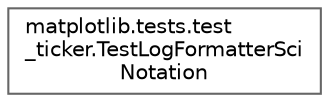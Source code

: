 digraph "Graphical Class Hierarchy"
{
 // LATEX_PDF_SIZE
  bgcolor="transparent";
  edge [fontname=Helvetica,fontsize=10,labelfontname=Helvetica,labelfontsize=10];
  node [fontname=Helvetica,fontsize=10,shape=box,height=0.2,width=0.4];
  rankdir="LR";
  Node0 [id="Node000000",label="matplotlib.tests.test\l_ticker.TestLogFormatterSci\lNotation",height=0.2,width=0.4,color="grey40", fillcolor="white", style="filled",URL="$d1/dd5/classmatplotlib_1_1tests_1_1test__ticker_1_1TestLogFormatterSciNotation.html",tooltip=" "];
}
